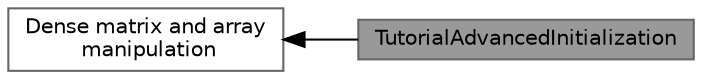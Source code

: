 digraph "TutorialAdvancedInitialization"
{
 // LATEX_PDF_SIZE
  bgcolor="transparent";
  edge [fontname=Helvetica,fontsize=10,labelfontname=Helvetica,labelfontsize=10];
  node [fontname=Helvetica,fontsize=10,shape=box,height=0.2,width=0.4];
  rankdir=LR;
  Node2 [id="Node000002",label="Dense matrix and array\l manipulation",height=0.2,width=0.4,color="grey40", fillcolor="white", style="filled",URL="$group___dense_matrix_manipulation__chapter.html",tooltip=" "];
  Node1 [id="Node000001",label="TutorialAdvancedInitialization",height=0.2,width=0.4,color="gray40", fillcolor="grey60", style="filled", fontcolor="black",tooltip=" "];
  Node2->Node1 [shape=plaintext, dir="back", style="solid"];
}
